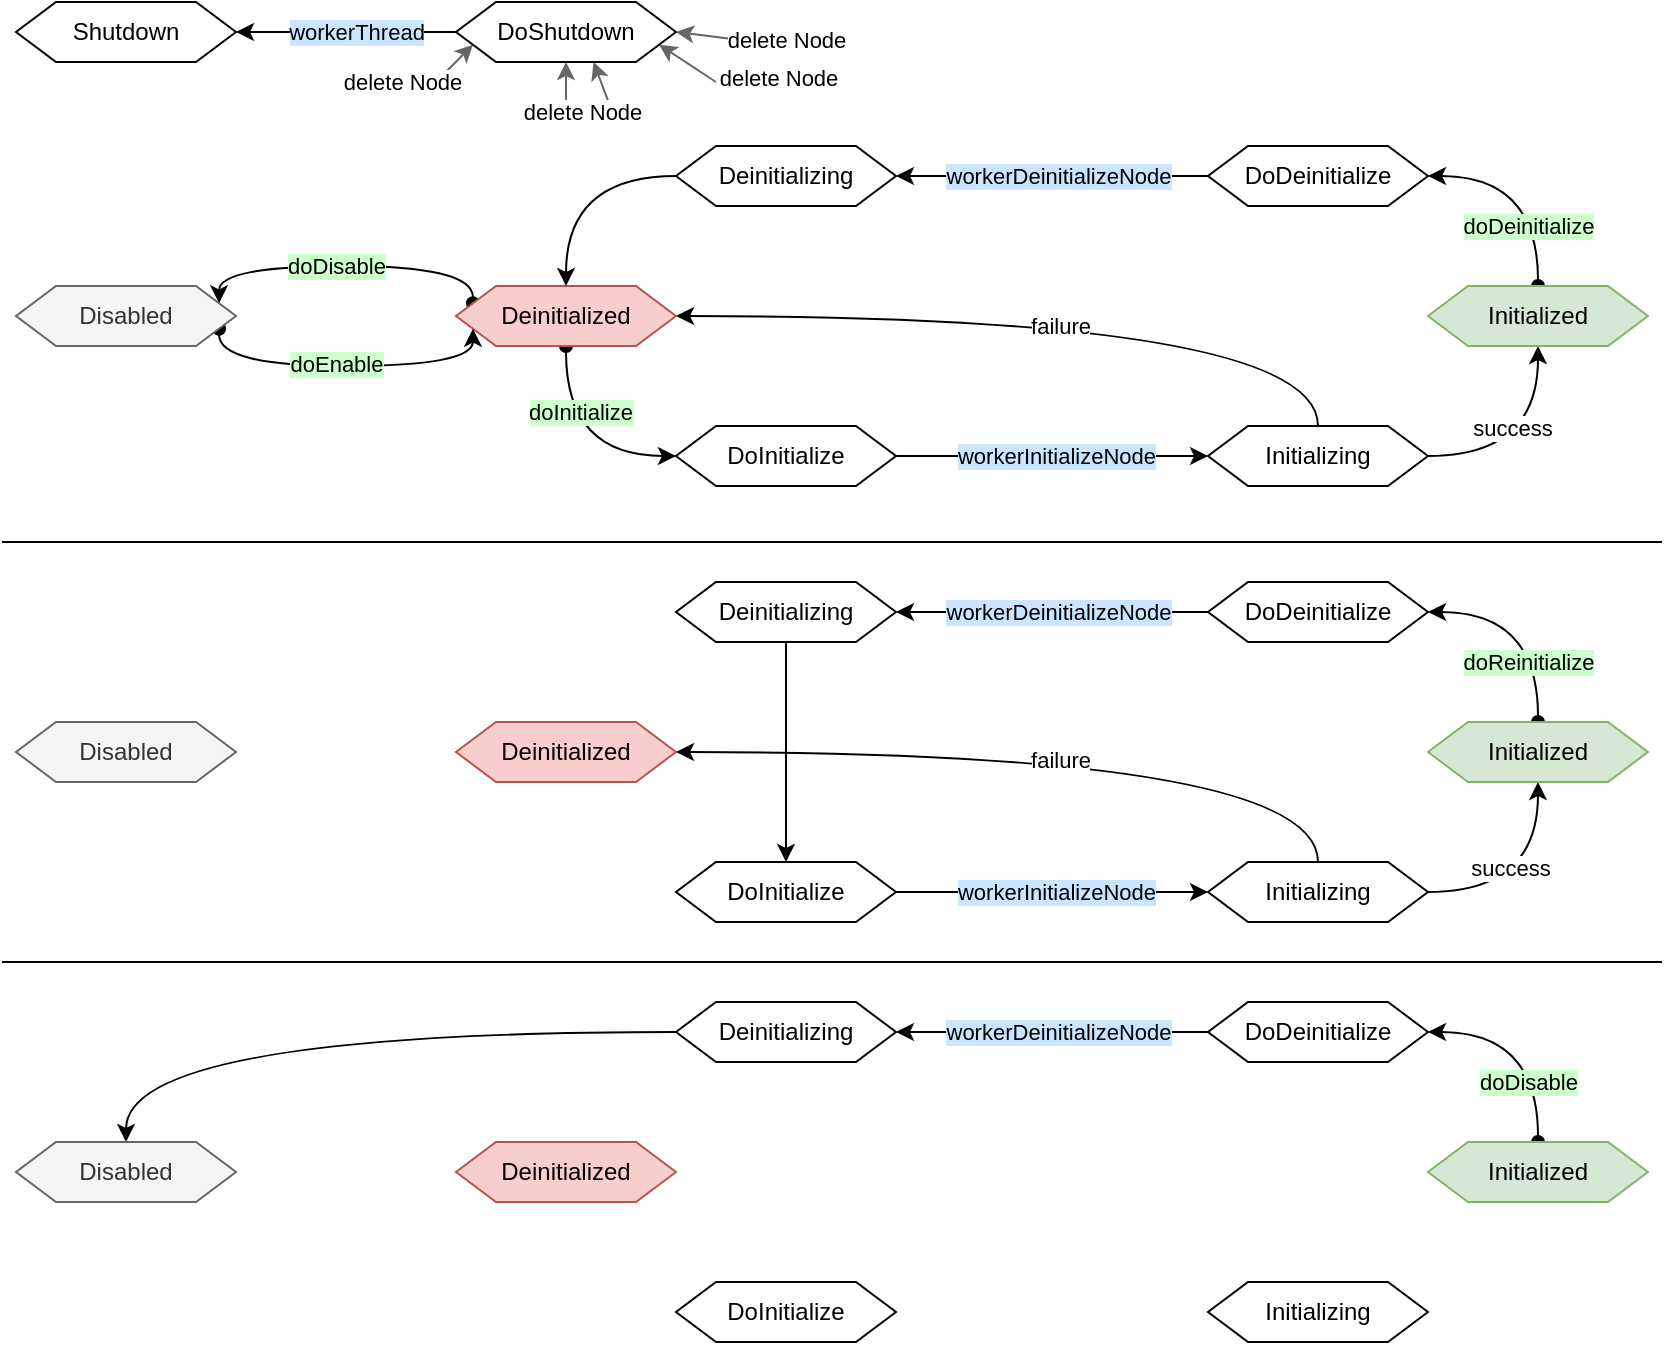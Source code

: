 <mxfile version="19.0.3" type="device"><diagram id="fku933EsFsGEYkMsSoYn" name="Page-1"><mxGraphModel dx="798" dy="487" grid="1" gridSize="10" guides="1" tooltips="1" connect="1" arrows="1" fold="1" page="1" pageScale="1" pageWidth="850" pageHeight="1100" math="0" shadow="0"><root><mxCell id="0"/><mxCell id="1" parent="0"/><mxCell id="ftx_V3WB7x0dtr3cYHaT-14" style="edgeStyle=orthogonalEdgeStyle;curved=1;orthogonalLoop=1;jettySize=auto;html=1;exitX=0.5;exitY=1;exitDx=0;exitDy=0;entryX=0;entryY=0.5;entryDx=0;entryDy=0;startArrow=oval;startFill=1;" parent="1" source="ftx_V3WB7x0dtr3cYHaT-1" target="ftx_V3WB7x0dtr3cYHaT-2" edge="1"><mxGeometry relative="1" as="geometry"/></mxCell><mxCell id="ftx_V3WB7x0dtr3cYHaT-18" value="doInitialize" style="edgeLabel;html=1;align=center;verticalAlign=middle;resizable=0;points=[];labelBackgroundColor=#CCFFCC;" parent="ftx_V3WB7x0dtr3cYHaT-14" vertex="1" connectable="0"><mxGeometry x="-0.404" y="7" relative="1" as="geometry"><mxPoint as="offset"/></mxGeometry></mxCell><mxCell id="ftx_V3WB7x0dtr3cYHaT-21" style="edgeStyle=orthogonalEdgeStyle;orthogonalLoop=1;jettySize=auto;html=1;exitX=0;exitY=0.25;exitDx=0;exitDy=0;entryX=1;entryY=0.25;entryDx=0;entryDy=0;startArrow=oval;startFill=1;curved=1;" parent="1" source="ftx_V3WB7x0dtr3cYHaT-1" target="ftx_V3WB7x0dtr3cYHaT-15" edge="1"><mxGeometry relative="1" as="geometry"><Array as="points"><mxPoint x="246" y="222"/><mxPoint x="119" y="222"/></Array></mxGeometry></mxCell><mxCell id="ftx_V3WB7x0dtr3cYHaT-24" value="doDisable" style="edgeLabel;html=1;align=center;verticalAlign=middle;resizable=0;points=[];labelBackgroundColor=#CCFFCC;" parent="ftx_V3WB7x0dtr3cYHaT-21" vertex="1" connectable="0"><mxGeometry x="0.166" y="2" relative="1" as="geometry"><mxPoint x="9" y="-2" as="offset"/></mxGeometry></mxCell><mxCell id="ftx_V3WB7x0dtr3cYHaT-1" value="Deinitialized" style="shape=hexagon;perimeter=hexagonPerimeter2;whiteSpace=wrap;html=1;fixedSize=1;fillColor=#f8cecc;strokeColor=#b85450;" parent="1" vertex="1"><mxGeometry x="237" y="232" width="110" height="30" as="geometry"/></mxCell><mxCell id="ftx_V3WB7x0dtr3cYHaT-10" style="edgeStyle=orthogonalEdgeStyle;orthogonalLoop=1;jettySize=auto;html=1;exitX=1;exitY=0.5;exitDx=0;exitDy=0;entryX=0;entryY=0.5;entryDx=0;entryDy=0;rounded=0;" parent="1" source="ftx_V3WB7x0dtr3cYHaT-2" target="ftx_V3WB7x0dtr3cYHaT-3" edge="1"><mxGeometry relative="1" as="geometry"/></mxCell><mxCell id="ftx_V3WB7x0dtr3cYHaT-26" value="workerInitializeNode" style="edgeLabel;html=1;align=center;verticalAlign=middle;resizable=0;points=[];labelBackgroundColor=#CCE5FF;" parent="ftx_V3WB7x0dtr3cYHaT-10" vertex="1" connectable="0"><mxGeometry x="-0.657" relative="1" as="geometry"><mxPoint x="53" as="offset"/></mxGeometry></mxCell><mxCell id="ftx_V3WB7x0dtr3cYHaT-59" style="edgeStyle=none;rounded=0;orthogonalLoop=1;jettySize=auto;html=1;startArrow=none;startFill=0;fillColor=#f5f5f5;strokeColor=#666666;entryX=0.5;entryY=1;entryDx=0;entryDy=0;" parent="1" target="ftx_V3WB7x0dtr3cYHaT-52" edge="1"><mxGeometry relative="1" as="geometry"><mxPoint x="292" y="150" as="sourcePoint"/><mxPoint x="307" y="130" as="targetPoint"/></mxGeometry></mxCell><mxCell id="ftx_V3WB7x0dtr3cYHaT-2" value="DoInitialize" style="shape=hexagon;perimeter=hexagonPerimeter2;whiteSpace=wrap;html=1;fixedSize=1;" parent="1" vertex="1"><mxGeometry x="347" y="302" width="110" height="30" as="geometry"/></mxCell><mxCell id="ftx_V3WB7x0dtr3cYHaT-9" style="edgeStyle=orthogonalEdgeStyle;orthogonalLoop=1;jettySize=auto;html=1;exitX=1;exitY=0.5;exitDx=0;exitDy=0;entryX=0.5;entryY=1;entryDx=0;entryDy=0;curved=1;" parent="1" source="ftx_V3WB7x0dtr3cYHaT-3" target="ftx_V3WB7x0dtr3cYHaT-4" edge="1"><mxGeometry relative="1" as="geometry"/></mxCell><mxCell id="5RB53LvNnCM1q9LebhMJ-49" value="success" style="edgeLabel;html=1;align=center;verticalAlign=middle;resizable=0;points=[];" parent="ftx_V3WB7x0dtr3cYHaT-9" vertex="1" connectable="0"><mxGeometry x="0.25" y="13" relative="1" as="geometry"><mxPoint as="offset"/></mxGeometry></mxCell><mxCell id="ftx_V3WB7x0dtr3cYHaT-60" style="edgeStyle=none;rounded=0;orthogonalLoop=1;jettySize=auto;html=1;entryX=0.625;entryY=1;entryDx=0;entryDy=0;startArrow=none;startFill=0;fillColor=#f5f5f5;strokeColor=#666666;" parent="1" target="ftx_V3WB7x0dtr3cYHaT-52" edge="1"><mxGeometry relative="1" as="geometry"><mxPoint x="317" y="150" as="sourcePoint"/></mxGeometry></mxCell><mxCell id="5RB53LvNnCM1q9LebhMJ-47" style="edgeStyle=orthogonalEdgeStyle;orthogonalLoop=1;jettySize=auto;html=1;exitX=0.5;exitY=0;exitDx=0;exitDy=0;entryX=1;entryY=0.5;entryDx=0;entryDy=0;curved=1;" parent="1" source="ftx_V3WB7x0dtr3cYHaT-3" target="ftx_V3WB7x0dtr3cYHaT-1" edge="1"><mxGeometry relative="1" as="geometry"/></mxCell><mxCell id="5RB53LvNnCM1q9LebhMJ-48" value="failure" style="edgeLabel;html=1;align=center;verticalAlign=middle;resizable=0;points=[];" parent="5RB53LvNnCM1q9LebhMJ-47" vertex="1" connectable="0"><mxGeometry x="-0.021" y="5" relative="1" as="geometry"><mxPoint as="offset"/></mxGeometry></mxCell><mxCell id="ftx_V3WB7x0dtr3cYHaT-3" value="Initializing" style="shape=hexagon;perimeter=hexagonPerimeter2;whiteSpace=wrap;html=1;fixedSize=1;" parent="1" vertex="1"><mxGeometry x="613" y="302" width="110" height="30" as="geometry"/></mxCell><mxCell id="ftx_V3WB7x0dtr3cYHaT-11" style="edgeStyle=orthogonalEdgeStyle;orthogonalLoop=1;jettySize=auto;html=1;exitX=0.5;exitY=0;exitDx=0;exitDy=0;entryX=1;entryY=0.5;entryDx=0;entryDy=0;curved=1;startArrow=oval;startFill=1;" parent="1" source="ftx_V3WB7x0dtr3cYHaT-4" target="ftx_V3WB7x0dtr3cYHaT-5" edge="1"><mxGeometry relative="1" as="geometry"/></mxCell><mxCell id="ftx_V3WB7x0dtr3cYHaT-17" value="doDeinitialize" style="edgeLabel;html=1;align=center;verticalAlign=middle;resizable=0;points=[];labelBackgroundColor=#CCFFCC;" parent="ftx_V3WB7x0dtr3cYHaT-11" vertex="1" connectable="0"><mxGeometry x="-0.358" y="8" relative="1" as="geometry"><mxPoint x="3" y="5" as="offset"/></mxGeometry></mxCell><mxCell id="ftx_V3WB7x0dtr3cYHaT-63" style="edgeStyle=none;rounded=0;orthogonalLoop=1;jettySize=auto;html=1;entryX=1;entryY=0.75;entryDx=0;entryDy=0;startArrow=none;startFill=0;fillColor=#f5f5f5;strokeColor=#666666;" parent="1" target="ftx_V3WB7x0dtr3cYHaT-52" edge="1"><mxGeometry relative="1" as="geometry"><mxPoint x="367" y="130" as="sourcePoint"/></mxGeometry></mxCell><mxCell id="ftx_V3WB7x0dtr3cYHaT-4" value="Initialized&lt;span style=&quot;color: rgba(0 , 0 , 0 , 0) ; font-family: monospace ; font-size: 0px&quot;&gt;%3CmxGraphModel%3E%3Croot%3E%3CmxCell%20id%3D%220%22%2F%3E%3CmxCell%20id%3D%221%22%20parent%3D%220%22%2F%3E%3CmxCell%20id%3D%222%22%20value%3D%22Deinitialized%22%20style%3D%22shape%3Dhexagon%3Bperimeter%3DhexagonPerimeter2%3BwhiteSpace%3Dwrap%3Bhtml%3D1%3BfixedSize%3D1%3B%22%20vertex%3D%221%22%20parent%3D%221%22%3E%3CmxGeometry%20x%3D%22340%22%20y%3D%22390%22%20width%3D%22110%22%20height%3D%2230%22%20as%3D%22geometry%22%2F%3E%3C%2FmxCell%3E%3C%2Froot%3E%3C%2FmxGraphModel%3E&lt;/span&gt;" style="shape=hexagon;perimeter=hexagonPerimeter2;whiteSpace=wrap;html=1;fixedSize=1;fillColor=#d5e8d4;strokeColor=#82b366;" parent="1" vertex="1"><mxGeometry x="723" y="232" width="110" height="30" as="geometry"/></mxCell><mxCell id="ftx_V3WB7x0dtr3cYHaT-12" style="edgeStyle=orthogonalEdgeStyle;orthogonalLoop=1;jettySize=auto;html=1;exitX=0;exitY=0.5;exitDx=0;exitDy=0;entryX=1;entryY=0.5;entryDx=0;entryDy=0;rounded=0;" parent="1" source="ftx_V3WB7x0dtr3cYHaT-5" target="ftx_V3WB7x0dtr3cYHaT-6" edge="1"><mxGeometry relative="1" as="geometry"/></mxCell><mxCell id="ftx_V3WB7x0dtr3cYHaT-27" value="workerDeinitializeNode" style="edgeLabel;html=1;align=center;verticalAlign=middle;resizable=0;points=[];labelBackgroundColor=#CCE5FF;" parent="ftx_V3WB7x0dtr3cYHaT-12" vertex="1" connectable="0"><mxGeometry x="0.598" y="2" relative="1" as="geometry"><mxPoint x="49" y="-2" as="offset"/></mxGeometry></mxCell><mxCell id="ftx_V3WB7x0dtr3cYHaT-62" style="edgeStyle=none;rounded=0;orthogonalLoop=1;jettySize=auto;html=1;entryX=1;entryY=0.5;entryDx=0;entryDy=0;startArrow=none;startFill=0;fillColor=#f5f5f5;strokeColor=#666666;" parent="1" target="ftx_V3WB7x0dtr3cYHaT-52" edge="1"><mxGeometry relative="1" as="geometry"><mxPoint x="387" y="110" as="sourcePoint"/></mxGeometry></mxCell><mxCell id="5RB53LvNnCM1q9LebhMJ-107" value="delete Node" style="edgeLabel;html=1;align=center;verticalAlign=middle;resizable=0;points=[];" parent="ftx_V3WB7x0dtr3cYHaT-62" vertex="1" connectable="0"><mxGeometry x="-0.459" relative="1" as="geometry"><mxPoint x="26" as="offset"/></mxGeometry></mxCell><mxCell id="ftx_V3WB7x0dtr3cYHaT-5" value="DoDeinitialize" style="shape=hexagon;perimeter=hexagonPerimeter2;whiteSpace=wrap;html=1;fixedSize=1;" parent="1" vertex="1"><mxGeometry x="613" y="162" width="110" height="30" as="geometry"/></mxCell><mxCell id="ftx_V3WB7x0dtr3cYHaT-13" style="edgeStyle=orthogonalEdgeStyle;curved=1;orthogonalLoop=1;jettySize=auto;html=1;exitX=0;exitY=0.5;exitDx=0;exitDy=0;entryX=0.5;entryY=0;entryDx=0;entryDy=0;" parent="1" source="ftx_V3WB7x0dtr3cYHaT-6" target="ftx_V3WB7x0dtr3cYHaT-1" edge="1"><mxGeometry relative="1" as="geometry"/></mxCell><mxCell id="ftx_V3WB7x0dtr3cYHaT-6" value="Deinitializing" style="shape=hexagon;perimeter=hexagonPerimeter2;whiteSpace=wrap;html=1;fixedSize=1;" parent="1" vertex="1"><mxGeometry x="347" y="162" width="110" height="30" as="geometry"/></mxCell><mxCell id="ftx_V3WB7x0dtr3cYHaT-22" style="edgeStyle=orthogonalEdgeStyle;orthogonalLoop=1;jettySize=auto;html=1;exitX=1;exitY=0.75;exitDx=0;exitDy=0;entryX=0;entryY=0.75;entryDx=0;entryDy=0;startArrow=oval;startFill=1;curved=1;" parent="1" source="ftx_V3WB7x0dtr3cYHaT-15" target="ftx_V3WB7x0dtr3cYHaT-1" edge="1"><mxGeometry relative="1" as="geometry"><Array as="points"><mxPoint x="119" y="272"/><mxPoint x="246" y="272"/></Array></mxGeometry></mxCell><mxCell id="ftx_V3WB7x0dtr3cYHaT-25" value="doEnable" style="edgeLabel;html=1;align=center;verticalAlign=middle;resizable=0;points=[];labelBackgroundColor=#CCFFCC;" parent="ftx_V3WB7x0dtr3cYHaT-22" vertex="1" connectable="0"><mxGeometry x="-0.206" y="1" relative="1" as="geometry"><mxPoint x="12" as="offset"/></mxGeometry></mxCell><mxCell id="ftx_V3WB7x0dtr3cYHaT-57" style="edgeStyle=none;rounded=0;orthogonalLoop=1;jettySize=auto;html=1;startArrow=none;startFill=0;fillColor=#f5f5f5;strokeColor=#666666;entryX=0;entryY=0.75;entryDx=0;entryDy=0;" parent="1" target="ftx_V3WB7x0dtr3cYHaT-52" edge="1"><mxGeometry relative="1" as="geometry"><mxPoint x="227" y="130" as="sourcePoint"/></mxGeometry></mxCell><mxCell id="ftx_V3WB7x0dtr3cYHaT-15" value="Disabled" style="shape=hexagon;perimeter=hexagonPerimeter2;whiteSpace=wrap;html=1;fixedSize=1;fillColor=#f5f5f5;fontColor=#333333;strokeColor=#666666;" parent="1" vertex="1"><mxGeometry x="17" y="232" width="110" height="30" as="geometry"/></mxCell><mxCell id="ftx_V3WB7x0dtr3cYHaT-54" style="edgeStyle=orthogonalEdgeStyle;orthogonalLoop=1;jettySize=auto;html=1;exitX=0;exitY=0.5;exitDx=0;exitDy=0;entryX=1;entryY=0.5;entryDx=0;entryDy=0;startArrow=none;startFill=0;rounded=0;" parent="1" source="ftx_V3WB7x0dtr3cYHaT-52" target="ftx_V3WB7x0dtr3cYHaT-53" edge="1"><mxGeometry relative="1" as="geometry"/></mxCell><mxCell id="ftx_V3WB7x0dtr3cYHaT-55" value="workerThread" style="edgeLabel;html=1;align=center;verticalAlign=middle;resizable=0;points=[];labelBackgroundColor=#CCE5FF;" parent="ftx_V3WB7x0dtr3cYHaT-54" vertex="1" connectable="0"><mxGeometry x="0.29" relative="1" as="geometry"><mxPoint x="21" as="offset"/></mxGeometry></mxCell><mxCell id="ftx_V3WB7x0dtr3cYHaT-52" value="DoShutdown" style="shape=hexagon;perimeter=hexagonPerimeter2;whiteSpace=wrap;html=1;fixedSize=1;" parent="1" vertex="1"><mxGeometry x="237" y="90" width="110" height="30" as="geometry"/></mxCell><mxCell id="ftx_V3WB7x0dtr3cYHaT-53" value="Shutdown" style="shape=hexagon;perimeter=hexagonPerimeter2;whiteSpace=wrap;html=1;fixedSize=1;" parent="1" vertex="1"><mxGeometry x="17" y="90" width="110" height="30" as="geometry"/></mxCell><mxCell id="5RB53LvNnCM1q9LebhMJ-25" value="Deinitialized" style="shape=hexagon;perimeter=hexagonPerimeter2;whiteSpace=wrap;html=1;fixedSize=1;fillColor=#f8cecc;strokeColor=#b85450;" parent="1" vertex="1"><mxGeometry x="237" y="450" width="110" height="30" as="geometry"/></mxCell><mxCell id="5RB53LvNnCM1q9LebhMJ-26" style="edgeStyle=orthogonalEdgeStyle;orthogonalLoop=1;jettySize=auto;html=1;exitX=1;exitY=0.5;exitDx=0;exitDy=0;entryX=0;entryY=0.5;entryDx=0;entryDy=0;rounded=0;" parent="1" source="5RB53LvNnCM1q9LebhMJ-28" target="5RB53LvNnCM1q9LebhMJ-30" edge="1"><mxGeometry relative="1" as="geometry"/></mxCell><mxCell id="5RB53LvNnCM1q9LebhMJ-27" value="workerInitializeNode" style="edgeLabel;html=1;align=center;verticalAlign=middle;resizable=0;points=[];labelBackgroundColor=#CCE5FF;" parent="5RB53LvNnCM1q9LebhMJ-26" vertex="1" connectable="0"><mxGeometry x="-0.657" relative="1" as="geometry"><mxPoint x="53" as="offset"/></mxGeometry></mxCell><mxCell id="5RB53LvNnCM1q9LebhMJ-28" value="DoInitialize" style="shape=hexagon;perimeter=hexagonPerimeter2;whiteSpace=wrap;html=1;fixedSize=1;" parent="1" vertex="1"><mxGeometry x="347" y="520" width="110" height="30" as="geometry"/></mxCell><mxCell id="5RB53LvNnCM1q9LebhMJ-29" style="edgeStyle=orthogonalEdgeStyle;orthogonalLoop=1;jettySize=auto;html=1;exitX=1;exitY=0.5;exitDx=0;exitDy=0;entryX=0.5;entryY=1;entryDx=0;entryDy=0;curved=1;" parent="1" source="5RB53LvNnCM1q9LebhMJ-30" target="5RB53LvNnCM1q9LebhMJ-33" edge="1"><mxGeometry relative="1" as="geometry"/></mxCell><mxCell id="5RB53LvNnCM1q9LebhMJ-54" value="success" style="edgeLabel;html=1;align=center;verticalAlign=middle;resizable=0;points=[];" parent="5RB53LvNnCM1q9LebhMJ-29" vertex="1" connectable="0"><mxGeometry x="-0.47" y="7" relative="1" as="geometry"><mxPoint x="12" y="-5" as="offset"/></mxGeometry></mxCell><mxCell id="5RB53LvNnCM1q9LebhMJ-50" style="edgeStyle=orthogonalEdgeStyle;curved=1;orthogonalLoop=1;jettySize=auto;html=1;exitX=0.5;exitY=0;exitDx=0;exitDy=0;entryX=1;entryY=0.5;entryDx=0;entryDy=0;" parent="1" source="5RB53LvNnCM1q9LebhMJ-30" target="5RB53LvNnCM1q9LebhMJ-25" edge="1"><mxGeometry relative="1" as="geometry"/></mxCell><mxCell id="5RB53LvNnCM1q9LebhMJ-53" value="failure" style="edgeLabel;html=1;align=center;verticalAlign=middle;resizable=0;points=[];" parent="5RB53LvNnCM1q9LebhMJ-50" vertex="1" connectable="0"><mxGeometry x="-0.018" y="4" relative="1" as="geometry"><mxPoint as="offset"/></mxGeometry></mxCell><mxCell id="5RB53LvNnCM1q9LebhMJ-30" value="Initializing" style="shape=hexagon;perimeter=hexagonPerimeter2;whiteSpace=wrap;html=1;fixedSize=1;" parent="1" vertex="1"><mxGeometry x="613" y="520" width="110" height="30" as="geometry"/></mxCell><mxCell id="5RB53LvNnCM1q9LebhMJ-31" style="edgeStyle=orthogonalEdgeStyle;orthogonalLoop=1;jettySize=auto;html=1;exitX=0.5;exitY=0;exitDx=0;exitDy=0;entryX=1;entryY=0.5;entryDx=0;entryDy=0;curved=1;startArrow=oval;startFill=1;" parent="1" source="5RB53LvNnCM1q9LebhMJ-33" target="5RB53LvNnCM1q9LebhMJ-36" edge="1"><mxGeometry relative="1" as="geometry"/></mxCell><mxCell id="5RB53LvNnCM1q9LebhMJ-32" value="doReinitialize" style="edgeLabel;html=1;align=center;verticalAlign=middle;resizable=0;points=[];labelBackgroundColor=#CCFFCC;" parent="5RB53LvNnCM1q9LebhMJ-31" vertex="1" connectable="0"><mxGeometry x="-0.358" y="8" relative="1" as="geometry"><mxPoint x="3" y="5" as="offset"/></mxGeometry></mxCell><mxCell id="5RB53LvNnCM1q9LebhMJ-33" value="Initialized&lt;span style=&quot;color: rgba(0 , 0 , 0 , 0) ; font-family: monospace ; font-size: 0px&quot;&gt;%3CmxGraphModel%3E%3Croot%3E%3CmxCell%20id%3D%220%22%2F%3E%3CmxCell%20id%3D%221%22%20parent%3D%220%22%2F%3E%3CmxCell%20id%3D%222%22%20value%3D%22Deinitialized%22%20style%3D%22shape%3Dhexagon%3Bperimeter%3DhexagonPerimeter2%3BwhiteSpace%3Dwrap%3Bhtml%3D1%3BfixedSize%3D1%3B%22%20vertex%3D%221%22%20parent%3D%221%22%3E%3CmxGeometry%20x%3D%22340%22%20y%3D%22390%22%20width%3D%22110%22%20height%3D%2230%22%20as%3D%22geometry%22%2F%3E%3C%2FmxCell%3E%3C%2Froot%3E%3C%2FmxGraphModel%3E&lt;/span&gt;" style="shape=hexagon;perimeter=hexagonPerimeter2;whiteSpace=wrap;html=1;fixedSize=1;fillColor=#d5e8d4;strokeColor=#82b366;" parent="1" vertex="1"><mxGeometry x="723" y="450" width="110" height="30" as="geometry"/></mxCell><mxCell id="5RB53LvNnCM1q9LebhMJ-34" style="edgeStyle=orthogonalEdgeStyle;orthogonalLoop=1;jettySize=auto;html=1;exitX=0;exitY=0.5;exitDx=0;exitDy=0;entryX=1;entryY=0.5;entryDx=0;entryDy=0;rounded=0;" parent="1" source="5RB53LvNnCM1q9LebhMJ-36" target="5RB53LvNnCM1q9LebhMJ-38" edge="1"><mxGeometry relative="1" as="geometry"/></mxCell><mxCell id="5RB53LvNnCM1q9LebhMJ-35" value="workerDeinitializeNode" style="edgeLabel;html=1;align=center;verticalAlign=middle;resizable=0;points=[];labelBackgroundColor=#CCE5FF;" parent="5RB53LvNnCM1q9LebhMJ-34" vertex="1" connectable="0"><mxGeometry x="0.598" y="2" relative="1" as="geometry"><mxPoint x="49" y="-2" as="offset"/></mxGeometry></mxCell><mxCell id="5RB53LvNnCM1q9LebhMJ-36" value="DoDeinitialize" style="shape=hexagon;perimeter=hexagonPerimeter2;whiteSpace=wrap;html=1;fixedSize=1;" parent="1" vertex="1"><mxGeometry x="613" y="380" width="110" height="30" as="geometry"/></mxCell><mxCell id="5RB53LvNnCM1q9LebhMJ-46" style="edgeStyle=orthogonalEdgeStyle;orthogonalLoop=1;jettySize=auto;html=1;exitX=0.5;exitY=1;exitDx=0;exitDy=0;entryX=0.5;entryY=0;entryDx=0;entryDy=0;rounded=0;jumpStyle=none;" parent="1" source="5RB53LvNnCM1q9LebhMJ-38" target="5RB53LvNnCM1q9LebhMJ-28" edge="1"><mxGeometry relative="1" as="geometry"/></mxCell><mxCell id="5RB53LvNnCM1q9LebhMJ-38" value="Deinitializing" style="shape=hexagon;perimeter=hexagonPerimeter2;whiteSpace=wrap;html=1;fixedSize=1;" parent="1" vertex="1"><mxGeometry x="347" y="380" width="110" height="30" as="geometry"/></mxCell><mxCell id="5RB53LvNnCM1q9LebhMJ-82" value="Disabled" style="shape=hexagon;perimeter=hexagonPerimeter2;whiteSpace=wrap;html=1;fixedSize=1;fillColor=#f5f5f5;fontColor=#333333;strokeColor=#666666;" parent="1" vertex="1"><mxGeometry x="17" y="450" width="110" height="30" as="geometry"/></mxCell><mxCell id="5RB53LvNnCM1q9LebhMJ-87" value="Deinitialized" style="shape=hexagon;perimeter=hexagonPerimeter2;whiteSpace=wrap;html=1;fixedSize=1;fillColor=#f8cecc;strokeColor=#b85450;" parent="1" vertex="1"><mxGeometry x="237" y="660" width="110" height="30" as="geometry"/></mxCell><mxCell id="5RB53LvNnCM1q9LebhMJ-90" value="DoInitialize" style="shape=hexagon;perimeter=hexagonPerimeter2;whiteSpace=wrap;html=1;fixedSize=1;" parent="1" vertex="1"><mxGeometry x="347" y="730" width="110" height="30" as="geometry"/></mxCell><mxCell id="5RB53LvNnCM1q9LebhMJ-95" value="Initializing" style="shape=hexagon;perimeter=hexagonPerimeter2;whiteSpace=wrap;html=1;fixedSize=1;" parent="1" vertex="1"><mxGeometry x="613" y="730" width="110" height="30" as="geometry"/></mxCell><mxCell id="5RB53LvNnCM1q9LebhMJ-96" style="edgeStyle=orthogonalEdgeStyle;orthogonalLoop=1;jettySize=auto;html=1;exitX=0.5;exitY=0;exitDx=0;exitDy=0;entryX=1;entryY=0.5;entryDx=0;entryDy=0;curved=1;startArrow=oval;startFill=1;" parent="1" source="5RB53LvNnCM1q9LebhMJ-98" target="5RB53LvNnCM1q9LebhMJ-101" edge="1"><mxGeometry relative="1" as="geometry"/></mxCell><mxCell id="5RB53LvNnCM1q9LebhMJ-97" value="doDisable" style="edgeLabel;html=1;align=center;verticalAlign=middle;resizable=0;points=[];labelBackgroundColor=#CCFFCC;" parent="5RB53LvNnCM1q9LebhMJ-96" vertex="1" connectable="0"><mxGeometry x="-0.358" y="8" relative="1" as="geometry"><mxPoint x="3" y="5" as="offset"/></mxGeometry></mxCell><mxCell id="5RB53LvNnCM1q9LebhMJ-98" value="Initialized&lt;span style=&quot;color: rgba(0 , 0 , 0 , 0) ; font-family: monospace ; font-size: 0px&quot;&gt;%3CmxGraphModel%3E%3Croot%3E%3CmxCell%20id%3D%220%22%2F%3E%3CmxCell%20id%3D%221%22%20parent%3D%220%22%2F%3E%3CmxCell%20id%3D%222%22%20value%3D%22Deinitialized%22%20style%3D%22shape%3Dhexagon%3Bperimeter%3DhexagonPerimeter2%3BwhiteSpace%3Dwrap%3Bhtml%3D1%3BfixedSize%3D1%3B%22%20vertex%3D%221%22%20parent%3D%221%22%3E%3CmxGeometry%20x%3D%22340%22%20y%3D%22390%22%20width%3D%22110%22%20height%3D%2230%22%20as%3D%22geometry%22%2F%3E%3C%2FmxCell%3E%3C%2Froot%3E%3C%2FmxGraphModel%3E&lt;/span&gt;" style="shape=hexagon;perimeter=hexagonPerimeter2;whiteSpace=wrap;html=1;fixedSize=1;fillColor=#d5e8d4;strokeColor=#82b366;" parent="1" vertex="1"><mxGeometry x="723" y="660" width="110" height="30" as="geometry"/></mxCell><mxCell id="5RB53LvNnCM1q9LebhMJ-99" style="edgeStyle=orthogonalEdgeStyle;orthogonalLoop=1;jettySize=auto;html=1;exitX=0;exitY=0.5;exitDx=0;exitDy=0;entryX=1;entryY=0.5;entryDx=0;entryDy=0;rounded=0;" parent="1" source="5RB53LvNnCM1q9LebhMJ-101" target="5RB53LvNnCM1q9LebhMJ-103" edge="1"><mxGeometry relative="1" as="geometry"/></mxCell><mxCell id="5RB53LvNnCM1q9LebhMJ-100" value="workerDeinitializeNode" style="edgeLabel;html=1;align=center;verticalAlign=middle;resizable=0;points=[];labelBackgroundColor=#CCE5FF;" parent="5RB53LvNnCM1q9LebhMJ-99" vertex="1" connectable="0"><mxGeometry x="0.598" y="2" relative="1" as="geometry"><mxPoint x="49" y="-2" as="offset"/></mxGeometry></mxCell><mxCell id="5RB53LvNnCM1q9LebhMJ-101" value="DoDeinitialize" style="shape=hexagon;perimeter=hexagonPerimeter2;whiteSpace=wrap;html=1;fixedSize=1;" parent="1" vertex="1"><mxGeometry x="613" y="590" width="110" height="30" as="geometry"/></mxCell><mxCell id="5RB53LvNnCM1q9LebhMJ-102" style="edgeStyle=orthogonalEdgeStyle;curved=1;orthogonalLoop=1;jettySize=auto;html=1;exitX=0;exitY=0.5;exitDx=0;exitDy=0;entryX=0.5;entryY=0;entryDx=0;entryDy=0;" parent="1" source="5RB53LvNnCM1q9LebhMJ-103" target="5RB53LvNnCM1q9LebhMJ-106" edge="1"><mxGeometry relative="1" as="geometry"/></mxCell><mxCell id="5RB53LvNnCM1q9LebhMJ-103" value="Deinitializing" style="shape=hexagon;perimeter=hexagonPerimeter2;whiteSpace=wrap;html=1;fixedSize=1;" parent="1" vertex="1"><mxGeometry x="347" y="590" width="110" height="30" as="geometry"/></mxCell><mxCell id="5RB53LvNnCM1q9LebhMJ-106" value="Disabled" style="shape=hexagon;perimeter=hexagonPerimeter2;whiteSpace=wrap;html=1;fixedSize=1;fillColor=#f5f5f5;fontColor=#333333;strokeColor=#666666;" parent="1" vertex="1"><mxGeometry x="17" y="660" width="110" height="30" as="geometry"/></mxCell><mxCell id="5RB53LvNnCM1q9LebhMJ-111" value="delete Node" style="edgeLabel;html=1;align=center;verticalAlign=middle;resizable=0;points=[];" parent="1" vertex="1" connectable="0"><mxGeometry x="209.997" y="130.003" as="geometry"/></mxCell><mxCell id="5RB53LvNnCM1q9LebhMJ-112" value="delete Node" style="edgeLabel;html=1;align=center;verticalAlign=middle;resizable=0;points=[];" parent="1" vertex="1" connectable="0"><mxGeometry x="299.997" y="145.003" as="geometry"/></mxCell><mxCell id="5RB53LvNnCM1q9LebhMJ-113" value="delete Node" style="edgeLabel;html=1;align=center;verticalAlign=middle;resizable=0;points=[];" parent="1" vertex="1" connectable="0"><mxGeometry x="397.997" y="128.003" as="geometry"/></mxCell><mxCell id="FomHbVGTS268PqdYxFdO-1" value="" style="endArrow=none;html=1;rounded=0;" edge="1" parent="1"><mxGeometry width="50" height="50" relative="1" as="geometry"><mxPoint x="10" y="360" as="sourcePoint"/><mxPoint x="840" y="360" as="targetPoint"/></mxGeometry></mxCell><mxCell id="FomHbVGTS268PqdYxFdO-2" value="" style="endArrow=none;html=1;rounded=0;" edge="1" parent="1"><mxGeometry width="50" height="50" relative="1" as="geometry"><mxPoint x="10" y="570" as="sourcePoint"/><mxPoint x="840" y="570" as="targetPoint"/></mxGeometry></mxCell></root></mxGraphModel></diagram></mxfile>